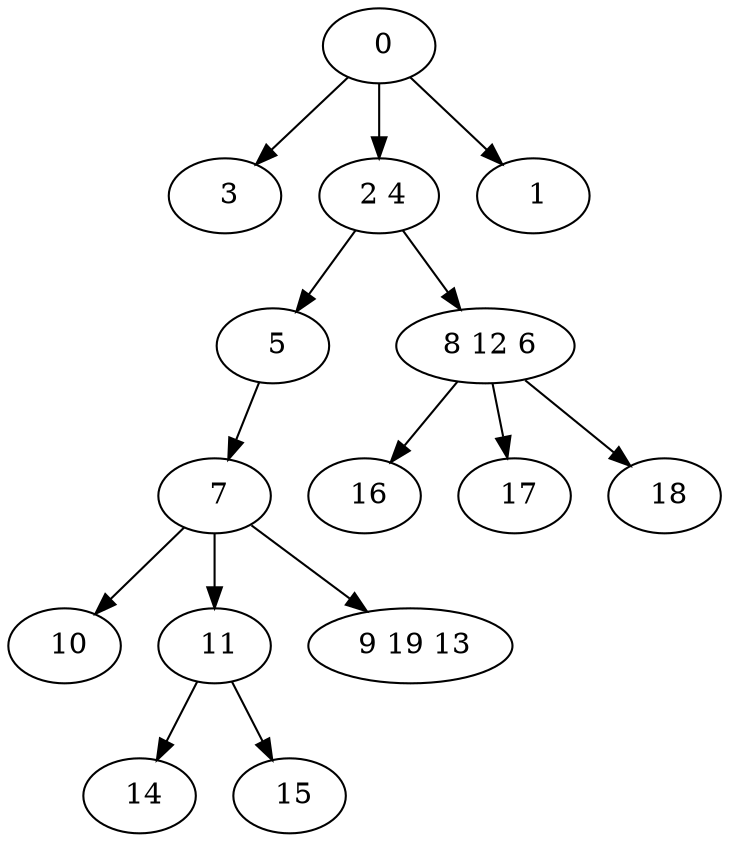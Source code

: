 digraph mytree {
" 0" -> " 3";
" 0" -> " 2 4";
" 0" -> " 1";
" 3";
" 2 4" -> " 5";
" 2 4" -> " 8 12 6";
" 5" -> " 7";
" 7" -> " 10";
" 7" -> " 11";
" 7" -> " 9 19 13";
" 1";
" 10";
" 11" -> " 14";
" 11" -> " 15";
" 9 19 13";
" 14";
" 8 12 6" -> " 16";
" 8 12 6" -> " 17";
" 8 12 6" -> " 18";
" 16";
" 17";
" 18";
" 15";
}
